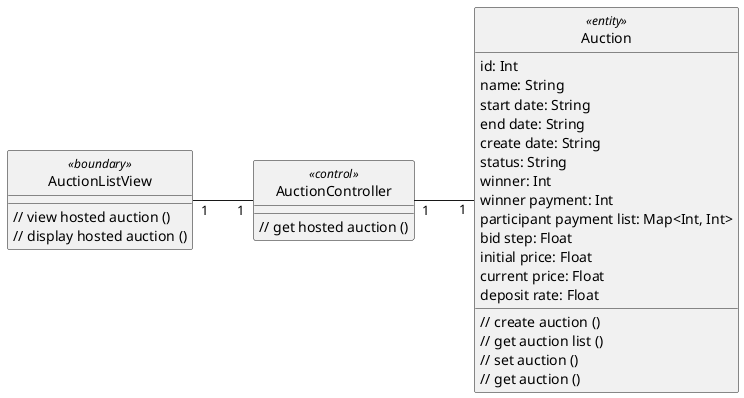 @startuml view_hosted_auction
hide circle
skinparam classAttributeIconSize 0
left to right direction

class AuctionListView <<boundary>> {
  // view hosted auction ()
  // display hosted auction ()
}

class AuctionController <<control>> {
  // get hosted auction ()
}

class Auction <<entity>> {
  id: Int
  name: String
  start date: String
  end date: String
  create date: String
  status: String
  winner: Int
  winner payment: Int
  participant payment list: Map<Int, Int>
  bid step: Float
  initial price: Float
  current price: Float
  deposit rate: Float
  // create auction ()
  // get auction list ()
  // set auction ()
  // get auction ()
}

AuctionListView "1" -- "1" AuctionController
AuctionController "1" -- "1" Auction

@enduml